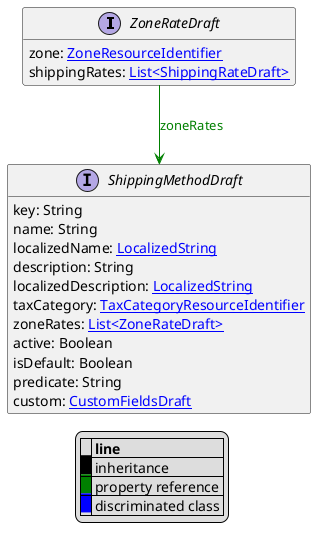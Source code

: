 @startuml

hide empty fields
hide empty methods
legend
|= |= line |
|<back:black>   </back>| inheritance |
|<back:green>   </back>| property reference |
|<back:blue>   </back>| discriminated class |
endlegend
interface ZoneRateDraft [[ZoneRateDraft.svg]]  {
    zone: [[ZoneResourceIdentifier.svg ZoneResourceIdentifier]]
    shippingRates: [[ShippingRateDraft.svg List<ShippingRateDraft>]]
}



interface ShippingMethodDraft [[ShippingMethodDraft.svg]]  {
    key: String
    name: String
    localizedName: [[LocalizedString.svg LocalizedString]]
    description: String
    localizedDescription: [[LocalizedString.svg LocalizedString]]
    taxCategory: [[TaxCategoryResourceIdentifier.svg TaxCategoryResourceIdentifier]]
    zoneRates: [[ZoneRateDraft.svg List<ZoneRateDraft>]]
    active: Boolean
    isDefault: Boolean
    predicate: String
    custom: [[CustomFieldsDraft.svg CustomFieldsDraft]]
}

ZoneRateDraft --> ShippingMethodDraft #green;text:green : "zoneRates"
@enduml
